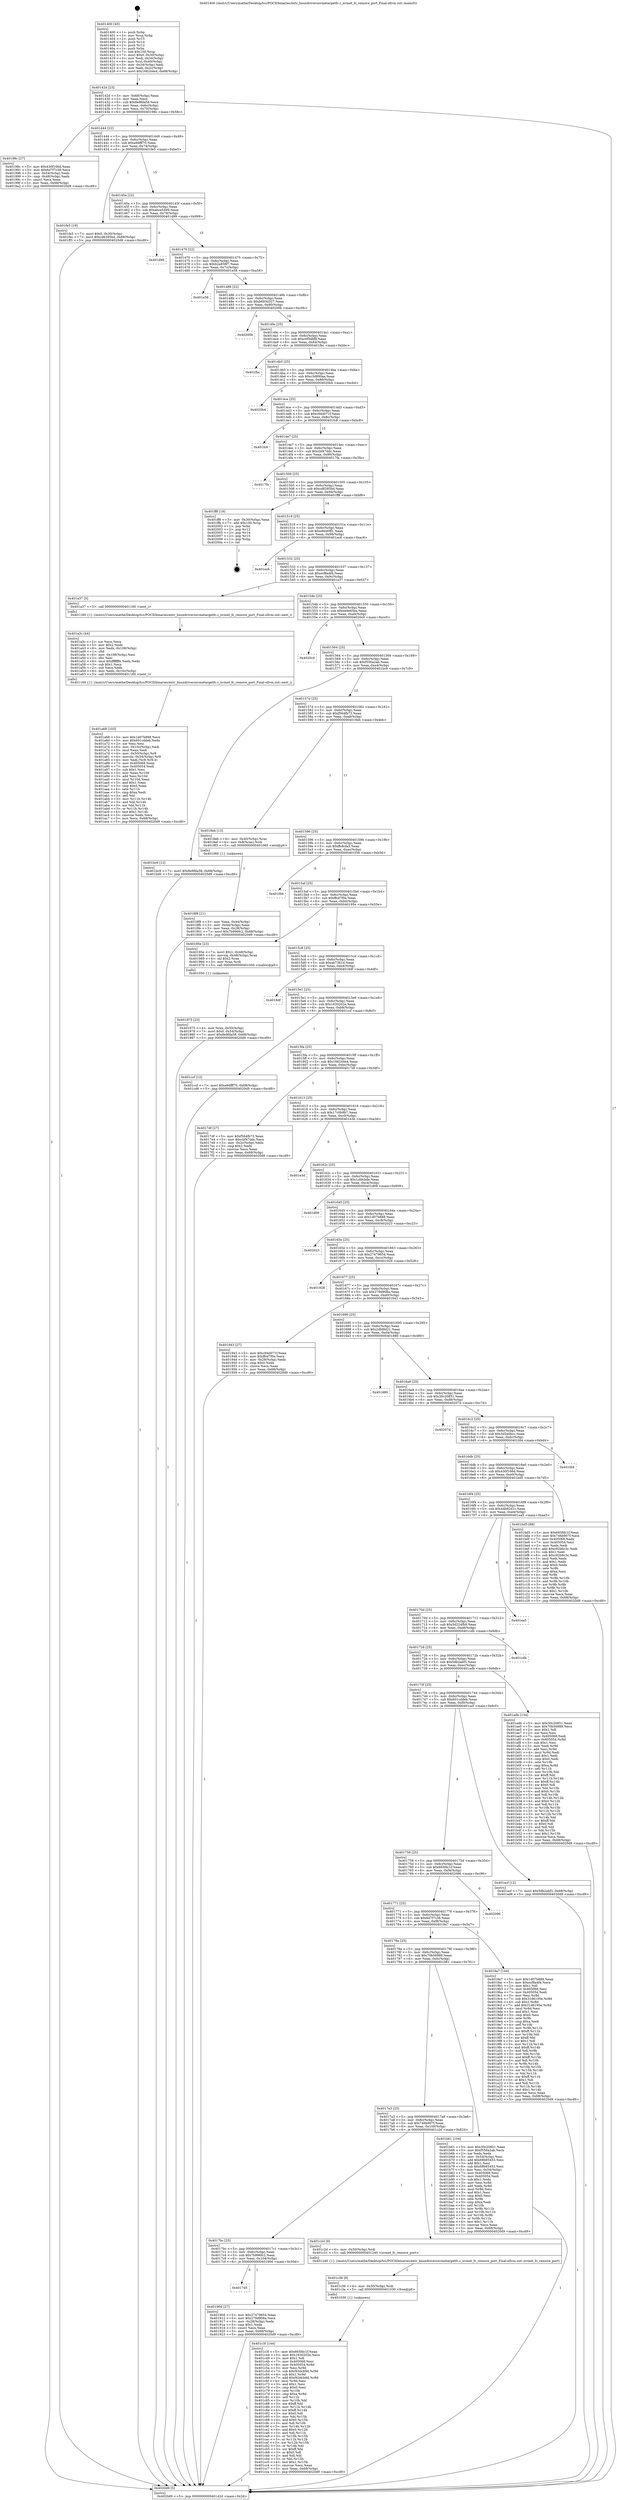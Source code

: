 digraph "0x401400" {
  label = "0x401400 (/mnt/c/Users/mathe/Desktop/tcc/POCII/binaries/extr_linuxdriversnvmetargetfc.c_nvmet_fc_remove_port_Final-ollvm.out::main(0))"
  labelloc = "t"
  node[shape=record]

  Entry [label="",width=0.3,height=0.3,shape=circle,fillcolor=black,style=filled]
  "0x40142d" [label="{
     0x40142d [23]\l
     | [instrs]\l
     &nbsp;&nbsp;0x40142d \<+3\>: mov -0x68(%rbp),%eax\l
     &nbsp;&nbsp;0x401430 \<+2\>: mov %eax,%ecx\l
     &nbsp;&nbsp;0x401432 \<+6\>: sub $0x8e9fda58,%ecx\l
     &nbsp;&nbsp;0x401438 \<+3\>: mov %eax,-0x6c(%rbp)\l
     &nbsp;&nbsp;0x40143b \<+3\>: mov %ecx,-0x70(%rbp)\l
     &nbsp;&nbsp;0x40143e \<+6\>: je 000000000040198c \<main+0x58c\>\l
  }"]
  "0x40198c" [label="{
     0x40198c [27]\l
     | [instrs]\l
     &nbsp;&nbsp;0x40198c \<+5\>: mov $0x430f166d,%eax\l
     &nbsp;&nbsp;0x401991 \<+5\>: mov $0x6d7f7c38,%ecx\l
     &nbsp;&nbsp;0x401996 \<+3\>: mov -0x54(%rbp),%edx\l
     &nbsp;&nbsp;0x401999 \<+3\>: cmp -0x48(%rbp),%edx\l
     &nbsp;&nbsp;0x40199c \<+3\>: cmovl %ecx,%eax\l
     &nbsp;&nbsp;0x40199f \<+3\>: mov %eax,-0x68(%rbp)\l
     &nbsp;&nbsp;0x4019a2 \<+5\>: jmp 00000000004020d9 \<main+0xcd9\>\l
  }"]
  "0x401444" [label="{
     0x401444 [22]\l
     | [instrs]\l
     &nbsp;&nbsp;0x401444 \<+5\>: jmp 0000000000401449 \<main+0x49\>\l
     &nbsp;&nbsp;0x401449 \<+3\>: mov -0x6c(%rbp),%eax\l
     &nbsp;&nbsp;0x40144c \<+5\>: sub $0xa9dfff70,%eax\l
     &nbsp;&nbsp;0x401451 \<+3\>: mov %eax,-0x74(%rbp)\l
     &nbsp;&nbsp;0x401454 \<+6\>: je 0000000000401fe5 \<main+0xbe5\>\l
  }"]
  Exit [label="",width=0.3,height=0.3,shape=circle,fillcolor=black,style=filled,peripheries=2]
  "0x401fe5" [label="{
     0x401fe5 [19]\l
     | [instrs]\l
     &nbsp;&nbsp;0x401fe5 \<+7\>: movl $0x0,-0x30(%rbp)\l
     &nbsp;&nbsp;0x401fec \<+7\>: movl $0xcd6285bd,-0x68(%rbp)\l
     &nbsp;&nbsp;0x401ff3 \<+5\>: jmp 00000000004020d9 \<main+0xcd9\>\l
  }"]
  "0x40145a" [label="{
     0x40145a [22]\l
     | [instrs]\l
     &nbsp;&nbsp;0x40145a \<+5\>: jmp 000000000040145f \<main+0x5f\>\l
     &nbsp;&nbsp;0x40145f \<+3\>: mov -0x6c(%rbp),%eax\l
     &nbsp;&nbsp;0x401462 \<+5\>: sub $0xabce5499,%eax\l
     &nbsp;&nbsp;0x401467 \<+3\>: mov %eax,-0x78(%rbp)\l
     &nbsp;&nbsp;0x40146a \<+6\>: je 0000000000401d99 \<main+0x999\>\l
  }"]
  "0x401c3f" [label="{
     0x401c3f [144]\l
     | [instrs]\l
     &nbsp;&nbsp;0x401c3f \<+5\>: mov $0x665fdc1f,%eax\l
     &nbsp;&nbsp;0x401c44 \<+5\>: mov $0x1630202e,%ecx\l
     &nbsp;&nbsp;0x401c49 \<+2\>: mov $0x1,%dl\l
     &nbsp;&nbsp;0x401c4b \<+7\>: mov 0x405068,%esi\l
     &nbsp;&nbsp;0x401c52 \<+8\>: mov 0x405054,%r8d\l
     &nbsp;&nbsp;0x401c5a \<+3\>: mov %esi,%r9d\l
     &nbsp;&nbsp;0x401c5d \<+7\>: sub $0xf43dcb9d,%r9d\l
     &nbsp;&nbsp;0x401c64 \<+4\>: sub $0x1,%r9d\l
     &nbsp;&nbsp;0x401c68 \<+7\>: add $0xf43dcb9d,%r9d\l
     &nbsp;&nbsp;0x401c6f \<+4\>: imul %r9d,%esi\l
     &nbsp;&nbsp;0x401c73 \<+3\>: and $0x1,%esi\l
     &nbsp;&nbsp;0x401c76 \<+3\>: cmp $0x0,%esi\l
     &nbsp;&nbsp;0x401c79 \<+4\>: sete %r10b\l
     &nbsp;&nbsp;0x401c7d \<+4\>: cmp $0xa,%r8d\l
     &nbsp;&nbsp;0x401c81 \<+4\>: setl %r11b\l
     &nbsp;&nbsp;0x401c85 \<+3\>: mov %r10b,%bl\l
     &nbsp;&nbsp;0x401c88 \<+3\>: xor $0xff,%bl\l
     &nbsp;&nbsp;0x401c8b \<+3\>: mov %r11b,%r14b\l
     &nbsp;&nbsp;0x401c8e \<+4\>: xor $0xff,%r14b\l
     &nbsp;&nbsp;0x401c92 \<+3\>: xor $0x0,%dl\l
     &nbsp;&nbsp;0x401c95 \<+3\>: mov %bl,%r15b\l
     &nbsp;&nbsp;0x401c98 \<+4\>: and $0x0,%r15b\l
     &nbsp;&nbsp;0x401c9c \<+3\>: and %dl,%r10b\l
     &nbsp;&nbsp;0x401c9f \<+3\>: mov %r14b,%r12b\l
     &nbsp;&nbsp;0x401ca2 \<+4\>: and $0x0,%r12b\l
     &nbsp;&nbsp;0x401ca6 \<+3\>: and %dl,%r11b\l
     &nbsp;&nbsp;0x401ca9 \<+3\>: or %r10b,%r15b\l
     &nbsp;&nbsp;0x401cac \<+3\>: or %r11b,%r12b\l
     &nbsp;&nbsp;0x401caf \<+3\>: xor %r12b,%r15b\l
     &nbsp;&nbsp;0x401cb2 \<+3\>: or %r14b,%bl\l
     &nbsp;&nbsp;0x401cb5 \<+3\>: xor $0xff,%bl\l
     &nbsp;&nbsp;0x401cb8 \<+3\>: or $0x0,%dl\l
     &nbsp;&nbsp;0x401cbb \<+2\>: and %dl,%bl\l
     &nbsp;&nbsp;0x401cbd \<+3\>: or %bl,%r15b\l
     &nbsp;&nbsp;0x401cc0 \<+4\>: test $0x1,%r15b\l
     &nbsp;&nbsp;0x401cc4 \<+3\>: cmovne %ecx,%eax\l
     &nbsp;&nbsp;0x401cc7 \<+3\>: mov %eax,-0x68(%rbp)\l
     &nbsp;&nbsp;0x401cca \<+5\>: jmp 00000000004020d9 \<main+0xcd9\>\l
  }"]
  "0x401d99" [label="{
     0x401d99\l
  }", style=dashed]
  "0x401470" [label="{
     0x401470 [22]\l
     | [instrs]\l
     &nbsp;&nbsp;0x401470 \<+5\>: jmp 0000000000401475 \<main+0x75\>\l
     &nbsp;&nbsp;0x401475 \<+3\>: mov -0x6c(%rbp),%eax\l
     &nbsp;&nbsp;0x401478 \<+5\>: sub $0xb2a838f7,%eax\l
     &nbsp;&nbsp;0x40147d \<+3\>: mov %eax,-0x7c(%rbp)\l
     &nbsp;&nbsp;0x401480 \<+6\>: je 0000000000401e58 \<main+0xa58\>\l
  }"]
  "0x401c36" [label="{
     0x401c36 [9]\l
     | [instrs]\l
     &nbsp;&nbsp;0x401c36 \<+4\>: mov -0x50(%rbp),%rdi\l
     &nbsp;&nbsp;0x401c3a \<+5\>: call 0000000000401030 \<free@plt\>\l
     | [calls]\l
     &nbsp;&nbsp;0x401030 \{1\} (unknown)\l
  }"]
  "0x401e58" [label="{
     0x401e58\l
  }", style=dashed]
  "0x401486" [label="{
     0x401486 [22]\l
     | [instrs]\l
     &nbsp;&nbsp;0x401486 \<+5\>: jmp 000000000040148b \<main+0x8b\>\l
     &nbsp;&nbsp;0x40148b \<+3\>: mov -0x6c(%rbp),%eax\l
     &nbsp;&nbsp;0x40148e \<+5\>: sub $0xb693d327,%eax\l
     &nbsp;&nbsp;0x401493 \<+3\>: mov %eax,-0x80(%rbp)\l
     &nbsp;&nbsp;0x401496 \<+6\>: je 000000000040200b \<main+0xc0b\>\l
  }"]
  "0x401a68" [label="{
     0x401a68 [103]\l
     | [instrs]\l
     &nbsp;&nbsp;0x401a68 \<+5\>: mov $0x1d07b888,%ecx\l
     &nbsp;&nbsp;0x401a6d \<+5\>: mov $0x601cddeb,%edx\l
     &nbsp;&nbsp;0x401a72 \<+2\>: xor %esi,%esi\l
     &nbsp;&nbsp;0x401a74 \<+6\>: mov -0x10c(%rbp),%edi\l
     &nbsp;&nbsp;0x401a7a \<+3\>: imul %eax,%edi\l
     &nbsp;&nbsp;0x401a7d \<+4\>: mov -0x50(%rbp),%r8\l
     &nbsp;&nbsp;0x401a81 \<+4\>: movslq -0x54(%rbp),%r9\l
     &nbsp;&nbsp;0x401a85 \<+4\>: mov %edi,(%r8,%r9,4)\l
     &nbsp;&nbsp;0x401a89 \<+7\>: mov 0x405068,%eax\l
     &nbsp;&nbsp;0x401a90 \<+7\>: mov 0x405054,%edi\l
     &nbsp;&nbsp;0x401a97 \<+3\>: sub $0x1,%esi\l
     &nbsp;&nbsp;0x401a9a \<+3\>: mov %eax,%r10d\l
     &nbsp;&nbsp;0x401a9d \<+3\>: add %esi,%r10d\l
     &nbsp;&nbsp;0x401aa0 \<+4\>: imul %r10d,%eax\l
     &nbsp;&nbsp;0x401aa4 \<+3\>: and $0x1,%eax\l
     &nbsp;&nbsp;0x401aa7 \<+3\>: cmp $0x0,%eax\l
     &nbsp;&nbsp;0x401aaa \<+4\>: sete %r11b\l
     &nbsp;&nbsp;0x401aae \<+3\>: cmp $0xa,%edi\l
     &nbsp;&nbsp;0x401ab1 \<+3\>: setl %bl\l
     &nbsp;&nbsp;0x401ab4 \<+3\>: mov %r11b,%r14b\l
     &nbsp;&nbsp;0x401ab7 \<+3\>: and %bl,%r14b\l
     &nbsp;&nbsp;0x401aba \<+3\>: xor %bl,%r11b\l
     &nbsp;&nbsp;0x401abd \<+3\>: or %r11b,%r14b\l
     &nbsp;&nbsp;0x401ac0 \<+4\>: test $0x1,%r14b\l
     &nbsp;&nbsp;0x401ac4 \<+3\>: cmovne %edx,%ecx\l
     &nbsp;&nbsp;0x401ac7 \<+3\>: mov %ecx,-0x68(%rbp)\l
     &nbsp;&nbsp;0x401aca \<+5\>: jmp 00000000004020d9 \<main+0xcd9\>\l
  }"]
  "0x40200b" [label="{
     0x40200b\l
  }", style=dashed]
  "0x40149c" [label="{
     0x40149c [25]\l
     | [instrs]\l
     &nbsp;&nbsp;0x40149c \<+5\>: jmp 00000000004014a1 \<main+0xa1\>\l
     &nbsp;&nbsp;0x4014a1 \<+3\>: mov -0x6c(%rbp),%eax\l
     &nbsp;&nbsp;0x4014a4 \<+5\>: sub $0xc0f5db8f,%eax\l
     &nbsp;&nbsp;0x4014a9 \<+6\>: mov %eax,-0x84(%rbp)\l
     &nbsp;&nbsp;0x4014af \<+6\>: je 0000000000401fbc \<main+0xbbc\>\l
  }"]
  "0x401a3c" [label="{
     0x401a3c [44]\l
     | [instrs]\l
     &nbsp;&nbsp;0x401a3c \<+2\>: xor %ecx,%ecx\l
     &nbsp;&nbsp;0x401a3e \<+5\>: mov $0x2,%edx\l
     &nbsp;&nbsp;0x401a43 \<+6\>: mov %edx,-0x108(%rbp)\l
     &nbsp;&nbsp;0x401a49 \<+1\>: cltd\l
     &nbsp;&nbsp;0x401a4a \<+6\>: mov -0x108(%rbp),%esi\l
     &nbsp;&nbsp;0x401a50 \<+2\>: idiv %esi\l
     &nbsp;&nbsp;0x401a52 \<+6\>: imul $0xfffffffe,%edx,%edx\l
     &nbsp;&nbsp;0x401a58 \<+3\>: sub $0x1,%ecx\l
     &nbsp;&nbsp;0x401a5b \<+2\>: sub %ecx,%edx\l
     &nbsp;&nbsp;0x401a5d \<+6\>: mov %edx,-0x10c(%rbp)\l
     &nbsp;&nbsp;0x401a63 \<+5\>: call 0000000000401160 \<next_i\>\l
     | [calls]\l
     &nbsp;&nbsp;0x401160 \{1\} (/mnt/c/Users/mathe/Desktop/tcc/POCII/binaries/extr_linuxdriversnvmetargetfc.c_nvmet_fc_remove_port_Final-ollvm.out::next_i)\l
  }"]
  "0x401fbc" [label="{
     0x401fbc\l
  }", style=dashed]
  "0x4014b5" [label="{
     0x4014b5 [25]\l
     | [instrs]\l
     &nbsp;&nbsp;0x4014b5 \<+5\>: jmp 00000000004014ba \<main+0xba\>\l
     &nbsp;&nbsp;0x4014ba \<+3\>: mov -0x6c(%rbp),%eax\l
     &nbsp;&nbsp;0x4014bd \<+5\>: sub $0xc3d890aa,%eax\l
     &nbsp;&nbsp;0x4014c2 \<+6\>: mov %eax,-0x88(%rbp)\l
     &nbsp;&nbsp;0x4014c8 \<+6\>: je 00000000004020b4 \<main+0xcb4\>\l
  }"]
  "0x401975" [label="{
     0x401975 [23]\l
     | [instrs]\l
     &nbsp;&nbsp;0x401975 \<+4\>: mov %rax,-0x50(%rbp)\l
     &nbsp;&nbsp;0x401979 \<+7\>: movl $0x0,-0x54(%rbp)\l
     &nbsp;&nbsp;0x401980 \<+7\>: movl $0x8e9fda58,-0x68(%rbp)\l
     &nbsp;&nbsp;0x401987 \<+5\>: jmp 00000000004020d9 \<main+0xcd9\>\l
  }"]
  "0x4020b4" [label="{
     0x4020b4\l
  }", style=dashed]
  "0x4014ce" [label="{
     0x4014ce [25]\l
     | [instrs]\l
     &nbsp;&nbsp;0x4014ce \<+5\>: jmp 00000000004014d3 \<main+0xd3\>\l
     &nbsp;&nbsp;0x4014d3 \<+3\>: mov -0x6c(%rbp),%eax\l
     &nbsp;&nbsp;0x4014d6 \<+5\>: sub $0xc94d071f,%eax\l
     &nbsp;&nbsp;0x4014db \<+6\>: mov %eax,-0x8c(%rbp)\l
     &nbsp;&nbsp;0x4014e1 \<+6\>: je 0000000000401fc8 \<main+0xbc8\>\l
  }"]
  "0x4017d5" [label="{
     0x4017d5\l
  }", style=dashed]
  "0x401fc8" [label="{
     0x401fc8\l
  }", style=dashed]
  "0x4014e7" [label="{
     0x4014e7 [25]\l
     | [instrs]\l
     &nbsp;&nbsp;0x4014e7 \<+5\>: jmp 00000000004014ec \<main+0xec\>\l
     &nbsp;&nbsp;0x4014ec \<+3\>: mov -0x6c(%rbp),%eax\l
     &nbsp;&nbsp;0x4014ef \<+5\>: sub $0xcbf47ddc,%eax\l
     &nbsp;&nbsp;0x4014f4 \<+6\>: mov %eax,-0x90(%rbp)\l
     &nbsp;&nbsp;0x4014fa \<+6\>: je 00000000004017fa \<main+0x3fa\>\l
  }"]
  "0x40190d" [label="{
     0x40190d [27]\l
     | [instrs]\l
     &nbsp;&nbsp;0x40190d \<+5\>: mov $0x27479654,%eax\l
     &nbsp;&nbsp;0x401912 \<+5\>: mov $0x279d908a,%ecx\l
     &nbsp;&nbsp;0x401917 \<+3\>: mov -0x28(%rbp),%edx\l
     &nbsp;&nbsp;0x40191a \<+3\>: cmp $0x1,%edx\l
     &nbsp;&nbsp;0x40191d \<+3\>: cmovl %ecx,%eax\l
     &nbsp;&nbsp;0x401920 \<+3\>: mov %eax,-0x68(%rbp)\l
     &nbsp;&nbsp;0x401923 \<+5\>: jmp 00000000004020d9 \<main+0xcd9\>\l
  }"]
  "0x4017fa" [label="{
     0x4017fa\l
  }", style=dashed]
  "0x401500" [label="{
     0x401500 [25]\l
     | [instrs]\l
     &nbsp;&nbsp;0x401500 \<+5\>: jmp 0000000000401505 \<main+0x105\>\l
     &nbsp;&nbsp;0x401505 \<+3\>: mov -0x6c(%rbp),%eax\l
     &nbsp;&nbsp;0x401508 \<+5\>: sub $0xcd6285bd,%eax\l
     &nbsp;&nbsp;0x40150d \<+6\>: mov %eax,-0x94(%rbp)\l
     &nbsp;&nbsp;0x401513 \<+6\>: je 0000000000401ff8 \<main+0xbf8\>\l
  }"]
  "0x4017bc" [label="{
     0x4017bc [25]\l
     | [instrs]\l
     &nbsp;&nbsp;0x4017bc \<+5\>: jmp 00000000004017c1 \<main+0x3c1\>\l
     &nbsp;&nbsp;0x4017c1 \<+3\>: mov -0x6c(%rbp),%eax\l
     &nbsp;&nbsp;0x4017c4 \<+5\>: sub $0x7b996fc2,%eax\l
     &nbsp;&nbsp;0x4017c9 \<+6\>: mov %eax,-0x104(%rbp)\l
     &nbsp;&nbsp;0x4017cf \<+6\>: je 000000000040190d \<main+0x50d\>\l
  }"]
  "0x401ff8" [label="{
     0x401ff8 [19]\l
     | [instrs]\l
     &nbsp;&nbsp;0x401ff8 \<+3\>: mov -0x30(%rbp),%eax\l
     &nbsp;&nbsp;0x401ffb \<+7\>: add $0x100,%rsp\l
     &nbsp;&nbsp;0x402002 \<+1\>: pop %rbx\l
     &nbsp;&nbsp;0x402003 \<+2\>: pop %r12\l
     &nbsp;&nbsp;0x402005 \<+2\>: pop %r14\l
     &nbsp;&nbsp;0x402007 \<+2\>: pop %r15\l
     &nbsp;&nbsp;0x402009 \<+1\>: pop %rbp\l
     &nbsp;&nbsp;0x40200a \<+1\>: ret\l
  }"]
  "0x401519" [label="{
     0x401519 [25]\l
     | [instrs]\l
     &nbsp;&nbsp;0x401519 \<+5\>: jmp 000000000040151e \<main+0x11e\>\l
     &nbsp;&nbsp;0x40151e \<+3\>: mov -0x6c(%rbp),%eax\l
     &nbsp;&nbsp;0x401521 \<+5\>: sub $0xe8d40ff1,%eax\l
     &nbsp;&nbsp;0x401526 \<+6\>: mov %eax,-0x98(%rbp)\l
     &nbsp;&nbsp;0x40152c \<+6\>: je 0000000000401ec6 \<main+0xac6\>\l
  }"]
  "0x401c2d" [label="{
     0x401c2d [9]\l
     | [instrs]\l
     &nbsp;&nbsp;0x401c2d \<+4\>: mov -0x50(%rbp),%rdi\l
     &nbsp;&nbsp;0x401c31 \<+5\>: call 0000000000401240 \<nvmet_fc_remove_port\>\l
     | [calls]\l
     &nbsp;&nbsp;0x401240 \{1\} (/mnt/c/Users/mathe/Desktop/tcc/POCII/binaries/extr_linuxdriversnvmetargetfc.c_nvmet_fc_remove_port_Final-ollvm.out::nvmet_fc_remove_port)\l
  }"]
  "0x401ec6" [label="{
     0x401ec6\l
  }", style=dashed]
  "0x401532" [label="{
     0x401532 [25]\l
     | [instrs]\l
     &nbsp;&nbsp;0x401532 \<+5\>: jmp 0000000000401537 \<main+0x137\>\l
     &nbsp;&nbsp;0x401537 \<+3\>: mov -0x6c(%rbp),%eax\l
     &nbsp;&nbsp;0x40153a \<+5\>: sub $0xecf8a4f4,%eax\l
     &nbsp;&nbsp;0x40153f \<+6\>: mov %eax,-0x9c(%rbp)\l
     &nbsp;&nbsp;0x401545 \<+6\>: je 0000000000401a37 \<main+0x637\>\l
  }"]
  "0x4017a3" [label="{
     0x4017a3 [25]\l
     | [instrs]\l
     &nbsp;&nbsp;0x4017a3 \<+5\>: jmp 00000000004017a8 \<main+0x3a8\>\l
     &nbsp;&nbsp;0x4017a8 \<+3\>: mov -0x6c(%rbp),%eax\l
     &nbsp;&nbsp;0x4017ab \<+5\>: sub $0x746b907f,%eax\l
     &nbsp;&nbsp;0x4017b0 \<+6\>: mov %eax,-0x100(%rbp)\l
     &nbsp;&nbsp;0x4017b6 \<+6\>: je 0000000000401c2d \<main+0x82d\>\l
  }"]
  "0x401a37" [label="{
     0x401a37 [5]\l
     | [instrs]\l
     &nbsp;&nbsp;0x401a37 \<+5\>: call 0000000000401160 \<next_i\>\l
     | [calls]\l
     &nbsp;&nbsp;0x401160 \{1\} (/mnt/c/Users/mathe/Desktop/tcc/POCII/binaries/extr_linuxdriversnvmetargetfc.c_nvmet_fc_remove_port_Final-ollvm.out::next_i)\l
  }"]
  "0x40154b" [label="{
     0x40154b [25]\l
     | [instrs]\l
     &nbsp;&nbsp;0x40154b \<+5\>: jmp 0000000000401550 \<main+0x150\>\l
     &nbsp;&nbsp;0x401550 \<+3\>: mov -0x6c(%rbp),%eax\l
     &nbsp;&nbsp;0x401553 \<+5\>: sub $0xee9e65ee,%eax\l
     &nbsp;&nbsp;0x401558 \<+6\>: mov %eax,-0xa0(%rbp)\l
     &nbsp;&nbsp;0x40155e \<+6\>: je 00000000004020c0 \<main+0xcc0\>\l
  }"]
  "0x401b61" [label="{
     0x401b61 [104]\l
     | [instrs]\l
     &nbsp;&nbsp;0x401b61 \<+5\>: mov $0x30c20851,%eax\l
     &nbsp;&nbsp;0x401b66 \<+5\>: mov $0xf556a2ab,%ecx\l
     &nbsp;&nbsp;0x401b6b \<+2\>: xor %edx,%edx\l
     &nbsp;&nbsp;0x401b6d \<+3\>: mov -0x54(%rbp),%esi\l
     &nbsp;&nbsp;0x401b70 \<+6\>: add $0x68b85453,%esi\l
     &nbsp;&nbsp;0x401b76 \<+3\>: add $0x1,%esi\l
     &nbsp;&nbsp;0x401b79 \<+6\>: sub $0x68b85453,%esi\l
     &nbsp;&nbsp;0x401b7f \<+3\>: mov %esi,-0x54(%rbp)\l
     &nbsp;&nbsp;0x401b82 \<+7\>: mov 0x405068,%esi\l
     &nbsp;&nbsp;0x401b89 \<+7\>: mov 0x405054,%edi\l
     &nbsp;&nbsp;0x401b90 \<+3\>: sub $0x1,%edx\l
     &nbsp;&nbsp;0x401b93 \<+3\>: mov %esi,%r8d\l
     &nbsp;&nbsp;0x401b96 \<+3\>: add %edx,%r8d\l
     &nbsp;&nbsp;0x401b99 \<+4\>: imul %r8d,%esi\l
     &nbsp;&nbsp;0x401b9d \<+3\>: and $0x1,%esi\l
     &nbsp;&nbsp;0x401ba0 \<+3\>: cmp $0x0,%esi\l
     &nbsp;&nbsp;0x401ba3 \<+4\>: sete %r9b\l
     &nbsp;&nbsp;0x401ba7 \<+3\>: cmp $0xa,%edi\l
     &nbsp;&nbsp;0x401baa \<+4\>: setl %r10b\l
     &nbsp;&nbsp;0x401bae \<+3\>: mov %r9b,%r11b\l
     &nbsp;&nbsp;0x401bb1 \<+3\>: and %r10b,%r11b\l
     &nbsp;&nbsp;0x401bb4 \<+3\>: xor %r10b,%r9b\l
     &nbsp;&nbsp;0x401bb7 \<+3\>: or %r9b,%r11b\l
     &nbsp;&nbsp;0x401bba \<+4\>: test $0x1,%r11b\l
     &nbsp;&nbsp;0x401bbe \<+3\>: cmovne %ecx,%eax\l
     &nbsp;&nbsp;0x401bc1 \<+3\>: mov %eax,-0x68(%rbp)\l
     &nbsp;&nbsp;0x401bc4 \<+5\>: jmp 00000000004020d9 \<main+0xcd9\>\l
  }"]
  "0x4020c0" [label="{
     0x4020c0\l
  }", style=dashed]
  "0x401564" [label="{
     0x401564 [25]\l
     | [instrs]\l
     &nbsp;&nbsp;0x401564 \<+5\>: jmp 0000000000401569 \<main+0x169\>\l
     &nbsp;&nbsp;0x401569 \<+3\>: mov -0x6c(%rbp),%eax\l
     &nbsp;&nbsp;0x40156c \<+5\>: sub $0xf556a2ab,%eax\l
     &nbsp;&nbsp;0x401571 \<+6\>: mov %eax,-0xa4(%rbp)\l
     &nbsp;&nbsp;0x401577 \<+6\>: je 0000000000401bc9 \<main+0x7c9\>\l
  }"]
  "0x40178a" [label="{
     0x40178a [25]\l
     | [instrs]\l
     &nbsp;&nbsp;0x40178a \<+5\>: jmp 000000000040178f \<main+0x38f\>\l
     &nbsp;&nbsp;0x40178f \<+3\>: mov -0x6c(%rbp),%eax\l
     &nbsp;&nbsp;0x401792 \<+5\>: sub $0x70b56989,%eax\l
     &nbsp;&nbsp;0x401797 \<+6\>: mov %eax,-0xfc(%rbp)\l
     &nbsp;&nbsp;0x40179d \<+6\>: je 0000000000401b61 \<main+0x761\>\l
  }"]
  "0x401bc9" [label="{
     0x401bc9 [12]\l
     | [instrs]\l
     &nbsp;&nbsp;0x401bc9 \<+7\>: movl $0x8e9fda58,-0x68(%rbp)\l
     &nbsp;&nbsp;0x401bd0 \<+5\>: jmp 00000000004020d9 \<main+0xcd9\>\l
  }"]
  "0x40157d" [label="{
     0x40157d [25]\l
     | [instrs]\l
     &nbsp;&nbsp;0x40157d \<+5\>: jmp 0000000000401582 \<main+0x182\>\l
     &nbsp;&nbsp;0x401582 \<+3\>: mov -0x6c(%rbp),%eax\l
     &nbsp;&nbsp;0x401585 \<+5\>: sub $0xf564fb73,%eax\l
     &nbsp;&nbsp;0x40158a \<+6\>: mov %eax,-0xa8(%rbp)\l
     &nbsp;&nbsp;0x401590 \<+6\>: je 00000000004018eb \<main+0x4eb\>\l
  }"]
  "0x4019a7" [label="{
     0x4019a7 [144]\l
     | [instrs]\l
     &nbsp;&nbsp;0x4019a7 \<+5\>: mov $0x1d07b888,%eax\l
     &nbsp;&nbsp;0x4019ac \<+5\>: mov $0xecf8a4f4,%ecx\l
     &nbsp;&nbsp;0x4019b1 \<+2\>: mov $0x1,%dl\l
     &nbsp;&nbsp;0x4019b3 \<+7\>: mov 0x405068,%esi\l
     &nbsp;&nbsp;0x4019ba \<+7\>: mov 0x405054,%edi\l
     &nbsp;&nbsp;0x4019c1 \<+3\>: mov %esi,%r8d\l
     &nbsp;&nbsp;0x4019c4 \<+7\>: sub $0x31d6195e,%r8d\l
     &nbsp;&nbsp;0x4019cb \<+4\>: sub $0x1,%r8d\l
     &nbsp;&nbsp;0x4019cf \<+7\>: add $0x31d6195e,%r8d\l
     &nbsp;&nbsp;0x4019d6 \<+4\>: imul %r8d,%esi\l
     &nbsp;&nbsp;0x4019da \<+3\>: and $0x1,%esi\l
     &nbsp;&nbsp;0x4019dd \<+3\>: cmp $0x0,%esi\l
     &nbsp;&nbsp;0x4019e0 \<+4\>: sete %r9b\l
     &nbsp;&nbsp;0x4019e4 \<+3\>: cmp $0xa,%edi\l
     &nbsp;&nbsp;0x4019e7 \<+4\>: setl %r10b\l
     &nbsp;&nbsp;0x4019eb \<+3\>: mov %r9b,%r11b\l
     &nbsp;&nbsp;0x4019ee \<+4\>: xor $0xff,%r11b\l
     &nbsp;&nbsp;0x4019f2 \<+3\>: mov %r10b,%bl\l
     &nbsp;&nbsp;0x4019f5 \<+3\>: xor $0xff,%bl\l
     &nbsp;&nbsp;0x4019f8 \<+3\>: xor $0x1,%dl\l
     &nbsp;&nbsp;0x4019fb \<+3\>: mov %r11b,%r14b\l
     &nbsp;&nbsp;0x4019fe \<+4\>: and $0xff,%r14b\l
     &nbsp;&nbsp;0x401a02 \<+3\>: and %dl,%r9b\l
     &nbsp;&nbsp;0x401a05 \<+3\>: mov %bl,%r15b\l
     &nbsp;&nbsp;0x401a08 \<+4\>: and $0xff,%r15b\l
     &nbsp;&nbsp;0x401a0c \<+3\>: and %dl,%r10b\l
     &nbsp;&nbsp;0x401a0f \<+3\>: or %r9b,%r14b\l
     &nbsp;&nbsp;0x401a12 \<+3\>: or %r10b,%r15b\l
     &nbsp;&nbsp;0x401a15 \<+3\>: xor %r15b,%r14b\l
     &nbsp;&nbsp;0x401a18 \<+3\>: or %bl,%r11b\l
     &nbsp;&nbsp;0x401a1b \<+4\>: xor $0xff,%r11b\l
     &nbsp;&nbsp;0x401a1f \<+3\>: or $0x1,%dl\l
     &nbsp;&nbsp;0x401a22 \<+3\>: and %dl,%r11b\l
     &nbsp;&nbsp;0x401a25 \<+3\>: or %r11b,%r14b\l
     &nbsp;&nbsp;0x401a28 \<+4\>: test $0x1,%r14b\l
     &nbsp;&nbsp;0x401a2c \<+3\>: cmovne %ecx,%eax\l
     &nbsp;&nbsp;0x401a2f \<+3\>: mov %eax,-0x68(%rbp)\l
     &nbsp;&nbsp;0x401a32 \<+5\>: jmp 00000000004020d9 \<main+0xcd9\>\l
  }"]
  "0x4018eb" [label="{
     0x4018eb [13]\l
     | [instrs]\l
     &nbsp;&nbsp;0x4018eb \<+4\>: mov -0x40(%rbp),%rax\l
     &nbsp;&nbsp;0x4018ef \<+4\>: mov 0x8(%rax),%rdi\l
     &nbsp;&nbsp;0x4018f3 \<+5\>: call 0000000000401060 \<atoi@plt\>\l
     | [calls]\l
     &nbsp;&nbsp;0x401060 \{1\} (unknown)\l
  }"]
  "0x401596" [label="{
     0x401596 [25]\l
     | [instrs]\l
     &nbsp;&nbsp;0x401596 \<+5\>: jmp 000000000040159b \<main+0x19b\>\l
     &nbsp;&nbsp;0x40159b \<+3\>: mov -0x6c(%rbp),%eax\l
     &nbsp;&nbsp;0x40159e \<+5\>: sub $0xffc8cfa3,%eax\l
     &nbsp;&nbsp;0x4015a3 \<+6\>: mov %eax,-0xac(%rbp)\l
     &nbsp;&nbsp;0x4015a9 \<+6\>: je 0000000000401f56 \<main+0xb56\>\l
  }"]
  "0x401771" [label="{
     0x401771 [25]\l
     | [instrs]\l
     &nbsp;&nbsp;0x401771 \<+5\>: jmp 0000000000401776 \<main+0x376\>\l
     &nbsp;&nbsp;0x401776 \<+3\>: mov -0x6c(%rbp),%eax\l
     &nbsp;&nbsp;0x401779 \<+5\>: sub $0x6d7f7c38,%eax\l
     &nbsp;&nbsp;0x40177e \<+6\>: mov %eax,-0xf8(%rbp)\l
     &nbsp;&nbsp;0x401784 \<+6\>: je 00000000004019a7 \<main+0x5a7\>\l
  }"]
  "0x401f56" [label="{
     0x401f56\l
  }", style=dashed]
  "0x4015af" [label="{
     0x4015af [25]\l
     | [instrs]\l
     &nbsp;&nbsp;0x4015af \<+5\>: jmp 00000000004015b4 \<main+0x1b4\>\l
     &nbsp;&nbsp;0x4015b4 \<+3\>: mov -0x6c(%rbp),%eax\l
     &nbsp;&nbsp;0x4015b7 \<+5\>: sub $0xffcd7f0e,%eax\l
     &nbsp;&nbsp;0x4015bc \<+6\>: mov %eax,-0xb0(%rbp)\l
     &nbsp;&nbsp;0x4015c2 \<+6\>: je 000000000040195e \<main+0x55e\>\l
  }"]
  "0x402096" [label="{
     0x402096\l
  }", style=dashed]
  "0x40195e" [label="{
     0x40195e [23]\l
     | [instrs]\l
     &nbsp;&nbsp;0x40195e \<+7\>: movl $0x1,-0x48(%rbp)\l
     &nbsp;&nbsp;0x401965 \<+4\>: movslq -0x48(%rbp),%rax\l
     &nbsp;&nbsp;0x401969 \<+4\>: shl $0x2,%rax\l
     &nbsp;&nbsp;0x40196d \<+3\>: mov %rax,%rdi\l
     &nbsp;&nbsp;0x401970 \<+5\>: call 0000000000401050 \<malloc@plt\>\l
     | [calls]\l
     &nbsp;&nbsp;0x401050 \{1\} (unknown)\l
  }"]
  "0x4015c8" [label="{
     0x4015c8 [25]\l
     | [instrs]\l
     &nbsp;&nbsp;0x4015c8 \<+5\>: jmp 00000000004015cd \<main+0x1cd\>\l
     &nbsp;&nbsp;0x4015cd \<+3\>: mov -0x6c(%rbp),%eax\l
     &nbsp;&nbsp;0x4015d0 \<+5\>: sub $0xab7381d,%eax\l
     &nbsp;&nbsp;0x4015d5 \<+6\>: mov %eax,-0xb4(%rbp)\l
     &nbsp;&nbsp;0x4015db \<+6\>: je 00000000004018df \<main+0x4df\>\l
  }"]
  "0x401758" [label="{
     0x401758 [25]\l
     | [instrs]\l
     &nbsp;&nbsp;0x401758 \<+5\>: jmp 000000000040175d \<main+0x35d\>\l
     &nbsp;&nbsp;0x40175d \<+3\>: mov -0x6c(%rbp),%eax\l
     &nbsp;&nbsp;0x401760 \<+5\>: sub $0x665fdc1f,%eax\l
     &nbsp;&nbsp;0x401765 \<+6\>: mov %eax,-0xf4(%rbp)\l
     &nbsp;&nbsp;0x40176b \<+6\>: je 0000000000402096 \<main+0xc96\>\l
  }"]
  "0x4018df" [label="{
     0x4018df\l
  }", style=dashed]
  "0x4015e1" [label="{
     0x4015e1 [25]\l
     | [instrs]\l
     &nbsp;&nbsp;0x4015e1 \<+5\>: jmp 00000000004015e6 \<main+0x1e6\>\l
     &nbsp;&nbsp;0x4015e6 \<+3\>: mov -0x6c(%rbp),%eax\l
     &nbsp;&nbsp;0x4015e9 \<+5\>: sub $0x1630202e,%eax\l
     &nbsp;&nbsp;0x4015ee \<+6\>: mov %eax,-0xb8(%rbp)\l
     &nbsp;&nbsp;0x4015f4 \<+6\>: je 0000000000401ccf \<main+0x8cf\>\l
  }"]
  "0x401acf" [label="{
     0x401acf [12]\l
     | [instrs]\l
     &nbsp;&nbsp;0x401acf \<+7\>: movl $0x5db2abf3,-0x68(%rbp)\l
     &nbsp;&nbsp;0x401ad6 \<+5\>: jmp 00000000004020d9 \<main+0xcd9\>\l
  }"]
  "0x401ccf" [label="{
     0x401ccf [12]\l
     | [instrs]\l
     &nbsp;&nbsp;0x401ccf \<+7\>: movl $0xa9dfff70,-0x68(%rbp)\l
     &nbsp;&nbsp;0x401cd6 \<+5\>: jmp 00000000004020d9 \<main+0xcd9\>\l
  }"]
  "0x4015fa" [label="{
     0x4015fa [25]\l
     | [instrs]\l
     &nbsp;&nbsp;0x4015fa \<+5\>: jmp 00000000004015ff \<main+0x1ff\>\l
     &nbsp;&nbsp;0x4015ff \<+3\>: mov -0x6c(%rbp),%eax\l
     &nbsp;&nbsp;0x401602 \<+5\>: sub $0x166244e4,%eax\l
     &nbsp;&nbsp;0x401607 \<+6\>: mov %eax,-0xbc(%rbp)\l
     &nbsp;&nbsp;0x40160d \<+6\>: je 00000000004017df \<main+0x3df\>\l
  }"]
  "0x40173f" [label="{
     0x40173f [25]\l
     | [instrs]\l
     &nbsp;&nbsp;0x40173f \<+5\>: jmp 0000000000401744 \<main+0x344\>\l
     &nbsp;&nbsp;0x401744 \<+3\>: mov -0x6c(%rbp),%eax\l
     &nbsp;&nbsp;0x401747 \<+5\>: sub $0x601cddeb,%eax\l
     &nbsp;&nbsp;0x40174c \<+6\>: mov %eax,-0xf0(%rbp)\l
     &nbsp;&nbsp;0x401752 \<+6\>: je 0000000000401acf \<main+0x6cf\>\l
  }"]
  "0x4017df" [label="{
     0x4017df [27]\l
     | [instrs]\l
     &nbsp;&nbsp;0x4017df \<+5\>: mov $0xf564fb73,%eax\l
     &nbsp;&nbsp;0x4017e4 \<+5\>: mov $0xcbf47ddc,%ecx\l
     &nbsp;&nbsp;0x4017e9 \<+3\>: mov -0x2c(%rbp),%edx\l
     &nbsp;&nbsp;0x4017ec \<+3\>: cmp $0x2,%edx\l
     &nbsp;&nbsp;0x4017ef \<+3\>: cmovne %ecx,%eax\l
     &nbsp;&nbsp;0x4017f2 \<+3\>: mov %eax,-0x68(%rbp)\l
     &nbsp;&nbsp;0x4017f5 \<+5\>: jmp 00000000004020d9 \<main+0xcd9\>\l
  }"]
  "0x401613" [label="{
     0x401613 [25]\l
     | [instrs]\l
     &nbsp;&nbsp;0x401613 \<+5\>: jmp 0000000000401618 \<main+0x218\>\l
     &nbsp;&nbsp;0x401618 \<+3\>: mov -0x6c(%rbp),%eax\l
     &nbsp;&nbsp;0x40161b \<+5\>: sub $0x17c0b9b7,%eax\l
     &nbsp;&nbsp;0x401620 \<+6\>: mov %eax,-0xc0(%rbp)\l
     &nbsp;&nbsp;0x401626 \<+6\>: je 0000000000401e3d \<main+0xa3d\>\l
  }"]
  "0x4020d9" [label="{
     0x4020d9 [5]\l
     | [instrs]\l
     &nbsp;&nbsp;0x4020d9 \<+5\>: jmp 000000000040142d \<main+0x2d\>\l
  }"]
  "0x401400" [label="{
     0x401400 [45]\l
     | [instrs]\l
     &nbsp;&nbsp;0x401400 \<+1\>: push %rbp\l
     &nbsp;&nbsp;0x401401 \<+3\>: mov %rsp,%rbp\l
     &nbsp;&nbsp;0x401404 \<+2\>: push %r15\l
     &nbsp;&nbsp;0x401406 \<+2\>: push %r14\l
     &nbsp;&nbsp;0x401408 \<+2\>: push %r12\l
     &nbsp;&nbsp;0x40140a \<+1\>: push %rbx\l
     &nbsp;&nbsp;0x40140b \<+7\>: sub $0x100,%rsp\l
     &nbsp;&nbsp;0x401412 \<+7\>: movl $0x0,-0x30(%rbp)\l
     &nbsp;&nbsp;0x401419 \<+3\>: mov %edi,-0x34(%rbp)\l
     &nbsp;&nbsp;0x40141c \<+4\>: mov %rsi,-0x40(%rbp)\l
     &nbsp;&nbsp;0x401420 \<+3\>: mov -0x34(%rbp),%edi\l
     &nbsp;&nbsp;0x401423 \<+3\>: mov %edi,-0x2c(%rbp)\l
     &nbsp;&nbsp;0x401426 \<+7\>: movl $0x166244e4,-0x68(%rbp)\l
  }"]
  "0x4018f8" [label="{
     0x4018f8 [21]\l
     | [instrs]\l
     &nbsp;&nbsp;0x4018f8 \<+3\>: mov %eax,-0x44(%rbp)\l
     &nbsp;&nbsp;0x4018fb \<+3\>: mov -0x44(%rbp),%eax\l
     &nbsp;&nbsp;0x4018fe \<+3\>: mov %eax,-0x28(%rbp)\l
     &nbsp;&nbsp;0x401901 \<+7\>: movl $0x7b996fc2,-0x68(%rbp)\l
     &nbsp;&nbsp;0x401908 \<+5\>: jmp 00000000004020d9 \<main+0xcd9\>\l
  }"]
  "0x401adb" [label="{
     0x401adb [134]\l
     | [instrs]\l
     &nbsp;&nbsp;0x401adb \<+5\>: mov $0x30c20851,%eax\l
     &nbsp;&nbsp;0x401ae0 \<+5\>: mov $0x70b56989,%ecx\l
     &nbsp;&nbsp;0x401ae5 \<+2\>: mov $0x1,%dl\l
     &nbsp;&nbsp;0x401ae7 \<+2\>: xor %esi,%esi\l
     &nbsp;&nbsp;0x401ae9 \<+7\>: mov 0x405068,%edi\l
     &nbsp;&nbsp;0x401af0 \<+8\>: mov 0x405054,%r8d\l
     &nbsp;&nbsp;0x401af8 \<+3\>: sub $0x1,%esi\l
     &nbsp;&nbsp;0x401afb \<+3\>: mov %edi,%r9d\l
     &nbsp;&nbsp;0x401afe \<+3\>: add %esi,%r9d\l
     &nbsp;&nbsp;0x401b01 \<+4\>: imul %r9d,%edi\l
     &nbsp;&nbsp;0x401b05 \<+3\>: and $0x1,%edi\l
     &nbsp;&nbsp;0x401b08 \<+3\>: cmp $0x0,%edi\l
     &nbsp;&nbsp;0x401b0b \<+4\>: sete %r10b\l
     &nbsp;&nbsp;0x401b0f \<+4\>: cmp $0xa,%r8d\l
     &nbsp;&nbsp;0x401b13 \<+4\>: setl %r11b\l
     &nbsp;&nbsp;0x401b17 \<+3\>: mov %r10b,%bl\l
     &nbsp;&nbsp;0x401b1a \<+3\>: xor $0xff,%bl\l
     &nbsp;&nbsp;0x401b1d \<+3\>: mov %r11b,%r14b\l
     &nbsp;&nbsp;0x401b20 \<+4\>: xor $0xff,%r14b\l
     &nbsp;&nbsp;0x401b24 \<+3\>: xor $0x0,%dl\l
     &nbsp;&nbsp;0x401b27 \<+3\>: mov %bl,%r15b\l
     &nbsp;&nbsp;0x401b2a \<+4\>: and $0x0,%r15b\l
     &nbsp;&nbsp;0x401b2e \<+3\>: and %dl,%r10b\l
     &nbsp;&nbsp;0x401b31 \<+3\>: mov %r14b,%r12b\l
     &nbsp;&nbsp;0x401b34 \<+4\>: and $0x0,%r12b\l
     &nbsp;&nbsp;0x401b38 \<+3\>: and %dl,%r11b\l
     &nbsp;&nbsp;0x401b3b \<+3\>: or %r10b,%r15b\l
     &nbsp;&nbsp;0x401b3e \<+3\>: or %r11b,%r12b\l
     &nbsp;&nbsp;0x401b41 \<+3\>: xor %r12b,%r15b\l
     &nbsp;&nbsp;0x401b44 \<+3\>: or %r14b,%bl\l
     &nbsp;&nbsp;0x401b47 \<+3\>: xor $0xff,%bl\l
     &nbsp;&nbsp;0x401b4a \<+3\>: or $0x0,%dl\l
     &nbsp;&nbsp;0x401b4d \<+2\>: and %dl,%bl\l
     &nbsp;&nbsp;0x401b4f \<+3\>: or %bl,%r15b\l
     &nbsp;&nbsp;0x401b52 \<+4\>: test $0x1,%r15b\l
     &nbsp;&nbsp;0x401b56 \<+3\>: cmovne %ecx,%eax\l
     &nbsp;&nbsp;0x401b59 \<+3\>: mov %eax,-0x68(%rbp)\l
     &nbsp;&nbsp;0x401b5c \<+5\>: jmp 00000000004020d9 \<main+0xcd9\>\l
  }"]
  "0x401e3d" [label="{
     0x401e3d\l
  }", style=dashed]
  "0x40162c" [label="{
     0x40162c [25]\l
     | [instrs]\l
     &nbsp;&nbsp;0x40162c \<+5\>: jmp 0000000000401631 \<main+0x231\>\l
     &nbsp;&nbsp;0x401631 \<+3\>: mov -0x6c(%rbp),%eax\l
     &nbsp;&nbsp;0x401634 \<+5\>: sub $0x1cfdcbde,%eax\l
     &nbsp;&nbsp;0x401639 \<+6\>: mov %eax,-0xc4(%rbp)\l
     &nbsp;&nbsp;0x40163f \<+6\>: je 0000000000401d09 \<main+0x909\>\l
  }"]
  "0x401726" [label="{
     0x401726 [25]\l
     | [instrs]\l
     &nbsp;&nbsp;0x401726 \<+5\>: jmp 000000000040172b \<main+0x32b\>\l
     &nbsp;&nbsp;0x40172b \<+3\>: mov -0x6c(%rbp),%eax\l
     &nbsp;&nbsp;0x40172e \<+5\>: sub $0x5db2abf3,%eax\l
     &nbsp;&nbsp;0x401733 \<+6\>: mov %eax,-0xec(%rbp)\l
     &nbsp;&nbsp;0x401739 \<+6\>: je 0000000000401adb \<main+0x6db\>\l
  }"]
  "0x401d09" [label="{
     0x401d09\l
  }", style=dashed]
  "0x401645" [label="{
     0x401645 [25]\l
     | [instrs]\l
     &nbsp;&nbsp;0x401645 \<+5\>: jmp 000000000040164a \<main+0x24a\>\l
     &nbsp;&nbsp;0x40164a \<+3\>: mov -0x6c(%rbp),%eax\l
     &nbsp;&nbsp;0x40164d \<+5\>: sub $0x1d07b888,%eax\l
     &nbsp;&nbsp;0x401652 \<+6\>: mov %eax,-0xc8(%rbp)\l
     &nbsp;&nbsp;0x401658 \<+6\>: je 0000000000402023 \<main+0xc23\>\l
  }"]
  "0x401cdb" [label="{
     0x401cdb\l
  }", style=dashed]
  "0x402023" [label="{
     0x402023\l
  }", style=dashed]
  "0x40165e" [label="{
     0x40165e [25]\l
     | [instrs]\l
     &nbsp;&nbsp;0x40165e \<+5\>: jmp 0000000000401663 \<main+0x263\>\l
     &nbsp;&nbsp;0x401663 \<+3\>: mov -0x6c(%rbp),%eax\l
     &nbsp;&nbsp;0x401666 \<+5\>: sub $0x27479654,%eax\l
     &nbsp;&nbsp;0x40166b \<+6\>: mov %eax,-0xcc(%rbp)\l
     &nbsp;&nbsp;0x401671 \<+6\>: je 0000000000401928 \<main+0x528\>\l
  }"]
  "0x40170d" [label="{
     0x40170d [25]\l
     | [instrs]\l
     &nbsp;&nbsp;0x40170d \<+5\>: jmp 0000000000401712 \<main+0x312\>\l
     &nbsp;&nbsp;0x401712 \<+3\>: mov -0x6c(%rbp),%eax\l
     &nbsp;&nbsp;0x401715 \<+5\>: sub $0x5d224fb9,%eax\l
     &nbsp;&nbsp;0x40171a \<+6\>: mov %eax,-0xe8(%rbp)\l
     &nbsp;&nbsp;0x401720 \<+6\>: je 0000000000401cdb \<main+0x8db\>\l
  }"]
  "0x401928" [label="{
     0x401928\l
  }", style=dashed]
  "0x401677" [label="{
     0x401677 [25]\l
     | [instrs]\l
     &nbsp;&nbsp;0x401677 \<+5\>: jmp 000000000040167c \<main+0x27c\>\l
     &nbsp;&nbsp;0x40167c \<+3\>: mov -0x6c(%rbp),%eax\l
     &nbsp;&nbsp;0x40167f \<+5\>: sub $0x279d908a,%eax\l
     &nbsp;&nbsp;0x401684 \<+6\>: mov %eax,-0xd0(%rbp)\l
     &nbsp;&nbsp;0x40168a \<+6\>: je 0000000000401943 \<main+0x543\>\l
  }"]
  "0x401ea5" [label="{
     0x401ea5\l
  }", style=dashed]
  "0x401943" [label="{
     0x401943 [27]\l
     | [instrs]\l
     &nbsp;&nbsp;0x401943 \<+5\>: mov $0xc94d071f,%eax\l
     &nbsp;&nbsp;0x401948 \<+5\>: mov $0xffcd7f0e,%ecx\l
     &nbsp;&nbsp;0x40194d \<+3\>: mov -0x28(%rbp),%edx\l
     &nbsp;&nbsp;0x401950 \<+3\>: cmp $0x0,%edx\l
     &nbsp;&nbsp;0x401953 \<+3\>: cmove %ecx,%eax\l
     &nbsp;&nbsp;0x401956 \<+3\>: mov %eax,-0x68(%rbp)\l
     &nbsp;&nbsp;0x401959 \<+5\>: jmp 00000000004020d9 \<main+0xcd9\>\l
  }"]
  "0x401690" [label="{
     0x401690 [25]\l
     | [instrs]\l
     &nbsp;&nbsp;0x401690 \<+5\>: jmp 0000000000401695 \<main+0x295\>\l
     &nbsp;&nbsp;0x401695 \<+3\>: mov -0x6c(%rbp),%eax\l
     &nbsp;&nbsp;0x401698 \<+5\>: sub $0x2dfd8d21,%eax\l
     &nbsp;&nbsp;0x40169d \<+6\>: mov %eax,-0xd4(%rbp)\l
     &nbsp;&nbsp;0x4016a3 \<+6\>: je 0000000000401880 \<main+0x480\>\l
  }"]
  "0x4016f4" [label="{
     0x4016f4 [25]\l
     | [instrs]\l
     &nbsp;&nbsp;0x4016f4 \<+5\>: jmp 00000000004016f9 \<main+0x2f9\>\l
     &nbsp;&nbsp;0x4016f9 \<+3\>: mov -0x6c(%rbp),%eax\l
     &nbsp;&nbsp;0x4016fc \<+5\>: sub $0x44b82d1c,%eax\l
     &nbsp;&nbsp;0x401701 \<+6\>: mov %eax,-0xe4(%rbp)\l
     &nbsp;&nbsp;0x401707 \<+6\>: je 0000000000401ea5 \<main+0xaa5\>\l
  }"]
  "0x401880" [label="{
     0x401880\l
  }", style=dashed]
  "0x4016a9" [label="{
     0x4016a9 [25]\l
     | [instrs]\l
     &nbsp;&nbsp;0x4016a9 \<+5\>: jmp 00000000004016ae \<main+0x2ae\>\l
     &nbsp;&nbsp;0x4016ae \<+3\>: mov -0x6c(%rbp),%eax\l
     &nbsp;&nbsp;0x4016b1 \<+5\>: sub $0x30c20851,%eax\l
     &nbsp;&nbsp;0x4016b6 \<+6\>: mov %eax,-0xd8(%rbp)\l
     &nbsp;&nbsp;0x4016bc \<+6\>: je 000000000040207d \<main+0xc7d\>\l
  }"]
  "0x401bd5" [label="{
     0x401bd5 [88]\l
     | [instrs]\l
     &nbsp;&nbsp;0x401bd5 \<+5\>: mov $0x665fdc1f,%eax\l
     &nbsp;&nbsp;0x401bda \<+5\>: mov $0x746b907f,%ecx\l
     &nbsp;&nbsp;0x401bdf \<+7\>: mov 0x405068,%edx\l
     &nbsp;&nbsp;0x401be6 \<+7\>: mov 0x405054,%esi\l
     &nbsp;&nbsp;0x401bed \<+2\>: mov %edx,%edi\l
     &nbsp;&nbsp;0x401bef \<+6\>: add $0xc92b6c3c,%edi\l
     &nbsp;&nbsp;0x401bf5 \<+3\>: sub $0x1,%edi\l
     &nbsp;&nbsp;0x401bf8 \<+6\>: sub $0xc92b6c3c,%edi\l
     &nbsp;&nbsp;0x401bfe \<+3\>: imul %edi,%edx\l
     &nbsp;&nbsp;0x401c01 \<+3\>: and $0x1,%edx\l
     &nbsp;&nbsp;0x401c04 \<+3\>: cmp $0x0,%edx\l
     &nbsp;&nbsp;0x401c07 \<+4\>: sete %r8b\l
     &nbsp;&nbsp;0x401c0b \<+3\>: cmp $0xa,%esi\l
     &nbsp;&nbsp;0x401c0e \<+4\>: setl %r9b\l
     &nbsp;&nbsp;0x401c12 \<+3\>: mov %r8b,%r10b\l
     &nbsp;&nbsp;0x401c15 \<+3\>: and %r9b,%r10b\l
     &nbsp;&nbsp;0x401c18 \<+3\>: xor %r9b,%r8b\l
     &nbsp;&nbsp;0x401c1b \<+3\>: or %r8b,%r10b\l
     &nbsp;&nbsp;0x401c1e \<+4\>: test $0x1,%r10b\l
     &nbsp;&nbsp;0x401c22 \<+3\>: cmovne %ecx,%eax\l
     &nbsp;&nbsp;0x401c25 \<+3\>: mov %eax,-0x68(%rbp)\l
     &nbsp;&nbsp;0x401c28 \<+5\>: jmp 00000000004020d9 \<main+0xcd9\>\l
  }"]
  "0x40207d" [label="{
     0x40207d\l
  }", style=dashed]
  "0x4016c2" [label="{
     0x4016c2 [25]\l
     | [instrs]\l
     &nbsp;&nbsp;0x4016c2 \<+5\>: jmp 00000000004016c7 \<main+0x2c7\>\l
     &nbsp;&nbsp;0x4016c7 \<+3\>: mov -0x6c(%rbp),%eax\l
     &nbsp;&nbsp;0x4016ca \<+5\>: sub $0x3d2e0bcc,%eax\l
     &nbsp;&nbsp;0x4016cf \<+6\>: mov %eax,-0xdc(%rbp)\l
     &nbsp;&nbsp;0x4016d5 \<+6\>: je 0000000000401fd4 \<main+0xbd4\>\l
  }"]
  "0x4016db" [label="{
     0x4016db [25]\l
     | [instrs]\l
     &nbsp;&nbsp;0x4016db \<+5\>: jmp 00000000004016e0 \<main+0x2e0\>\l
     &nbsp;&nbsp;0x4016e0 \<+3\>: mov -0x6c(%rbp),%eax\l
     &nbsp;&nbsp;0x4016e3 \<+5\>: sub $0x430f166d,%eax\l
     &nbsp;&nbsp;0x4016e8 \<+6\>: mov %eax,-0xe0(%rbp)\l
     &nbsp;&nbsp;0x4016ee \<+6\>: je 0000000000401bd5 \<main+0x7d5\>\l
  }"]
  "0x401fd4" [label="{
     0x401fd4\l
  }", style=dashed]
  Entry -> "0x401400" [label=" 1"]
  "0x40142d" -> "0x40198c" [label=" 2"]
  "0x40142d" -> "0x401444" [label=" 16"]
  "0x401ff8" -> Exit [label=" 1"]
  "0x401444" -> "0x401fe5" [label=" 1"]
  "0x401444" -> "0x40145a" [label=" 15"]
  "0x401fe5" -> "0x4020d9" [label=" 1"]
  "0x40145a" -> "0x401d99" [label=" 0"]
  "0x40145a" -> "0x401470" [label=" 15"]
  "0x401ccf" -> "0x4020d9" [label=" 1"]
  "0x401470" -> "0x401e58" [label=" 0"]
  "0x401470" -> "0x401486" [label=" 15"]
  "0x401c3f" -> "0x4020d9" [label=" 1"]
  "0x401486" -> "0x40200b" [label=" 0"]
  "0x401486" -> "0x40149c" [label=" 15"]
  "0x401c36" -> "0x401c3f" [label=" 1"]
  "0x40149c" -> "0x401fbc" [label=" 0"]
  "0x40149c" -> "0x4014b5" [label=" 15"]
  "0x401c2d" -> "0x401c36" [label=" 1"]
  "0x4014b5" -> "0x4020b4" [label=" 0"]
  "0x4014b5" -> "0x4014ce" [label=" 15"]
  "0x401bd5" -> "0x4020d9" [label=" 1"]
  "0x4014ce" -> "0x401fc8" [label=" 0"]
  "0x4014ce" -> "0x4014e7" [label=" 15"]
  "0x401bc9" -> "0x4020d9" [label=" 1"]
  "0x4014e7" -> "0x4017fa" [label=" 0"]
  "0x4014e7" -> "0x401500" [label=" 15"]
  "0x401b61" -> "0x4020d9" [label=" 1"]
  "0x401500" -> "0x401ff8" [label=" 1"]
  "0x401500" -> "0x401519" [label=" 14"]
  "0x401acf" -> "0x4020d9" [label=" 1"]
  "0x401519" -> "0x401ec6" [label=" 0"]
  "0x401519" -> "0x401532" [label=" 14"]
  "0x401a68" -> "0x4020d9" [label=" 1"]
  "0x401532" -> "0x401a37" [label=" 1"]
  "0x401532" -> "0x40154b" [label=" 13"]
  "0x401a37" -> "0x401a3c" [label=" 1"]
  "0x40154b" -> "0x4020c0" [label=" 0"]
  "0x40154b" -> "0x401564" [label=" 13"]
  "0x4019a7" -> "0x4020d9" [label=" 1"]
  "0x401564" -> "0x401bc9" [label=" 1"]
  "0x401564" -> "0x40157d" [label=" 12"]
  "0x401975" -> "0x4020d9" [label=" 1"]
  "0x40157d" -> "0x4018eb" [label=" 1"]
  "0x40157d" -> "0x401596" [label=" 11"]
  "0x40195e" -> "0x401975" [label=" 1"]
  "0x401596" -> "0x401f56" [label=" 0"]
  "0x401596" -> "0x4015af" [label=" 11"]
  "0x40190d" -> "0x4020d9" [label=" 1"]
  "0x4015af" -> "0x40195e" [label=" 1"]
  "0x4015af" -> "0x4015c8" [label=" 10"]
  "0x4017bc" -> "0x4017d5" [label=" 0"]
  "0x4015c8" -> "0x4018df" [label=" 0"]
  "0x4015c8" -> "0x4015e1" [label=" 10"]
  "0x401adb" -> "0x4020d9" [label=" 1"]
  "0x4015e1" -> "0x401ccf" [label=" 1"]
  "0x4015e1" -> "0x4015fa" [label=" 9"]
  "0x4017a3" -> "0x4017bc" [label=" 1"]
  "0x4015fa" -> "0x4017df" [label=" 1"]
  "0x4015fa" -> "0x401613" [label=" 8"]
  "0x4017df" -> "0x4020d9" [label=" 1"]
  "0x401400" -> "0x40142d" [label=" 1"]
  "0x4020d9" -> "0x40142d" [label=" 17"]
  "0x4018eb" -> "0x4018f8" [label=" 1"]
  "0x4018f8" -> "0x4020d9" [label=" 1"]
  "0x401a3c" -> "0x401a68" [label=" 1"]
  "0x401613" -> "0x401e3d" [label=" 0"]
  "0x401613" -> "0x40162c" [label=" 8"]
  "0x40178a" -> "0x4017a3" [label=" 2"]
  "0x40162c" -> "0x401d09" [label=" 0"]
  "0x40162c" -> "0x401645" [label=" 8"]
  "0x40198c" -> "0x4020d9" [label=" 2"]
  "0x401645" -> "0x402023" [label=" 0"]
  "0x401645" -> "0x40165e" [label=" 8"]
  "0x401771" -> "0x40178a" [label=" 3"]
  "0x40165e" -> "0x401928" [label=" 0"]
  "0x40165e" -> "0x401677" [label=" 8"]
  "0x401943" -> "0x4020d9" [label=" 1"]
  "0x401677" -> "0x401943" [label=" 1"]
  "0x401677" -> "0x401690" [label=" 7"]
  "0x401758" -> "0x401771" [label=" 4"]
  "0x401690" -> "0x401880" [label=" 0"]
  "0x401690" -> "0x4016a9" [label=" 7"]
  "0x4017bc" -> "0x40190d" [label=" 1"]
  "0x4016a9" -> "0x40207d" [label=" 0"]
  "0x4016a9" -> "0x4016c2" [label=" 7"]
  "0x40173f" -> "0x401758" [label=" 4"]
  "0x4016c2" -> "0x401fd4" [label=" 0"]
  "0x4016c2" -> "0x4016db" [label=" 7"]
  "0x40173f" -> "0x401acf" [label=" 1"]
  "0x4016db" -> "0x401bd5" [label=" 1"]
  "0x4016db" -> "0x4016f4" [label=" 6"]
  "0x401758" -> "0x402096" [label=" 0"]
  "0x4016f4" -> "0x401ea5" [label=" 0"]
  "0x4016f4" -> "0x40170d" [label=" 6"]
  "0x401771" -> "0x4019a7" [label=" 1"]
  "0x40170d" -> "0x401cdb" [label=" 0"]
  "0x40170d" -> "0x401726" [label=" 6"]
  "0x40178a" -> "0x401b61" [label=" 1"]
  "0x401726" -> "0x401adb" [label=" 1"]
  "0x401726" -> "0x40173f" [label=" 5"]
  "0x4017a3" -> "0x401c2d" [label=" 1"]
}
